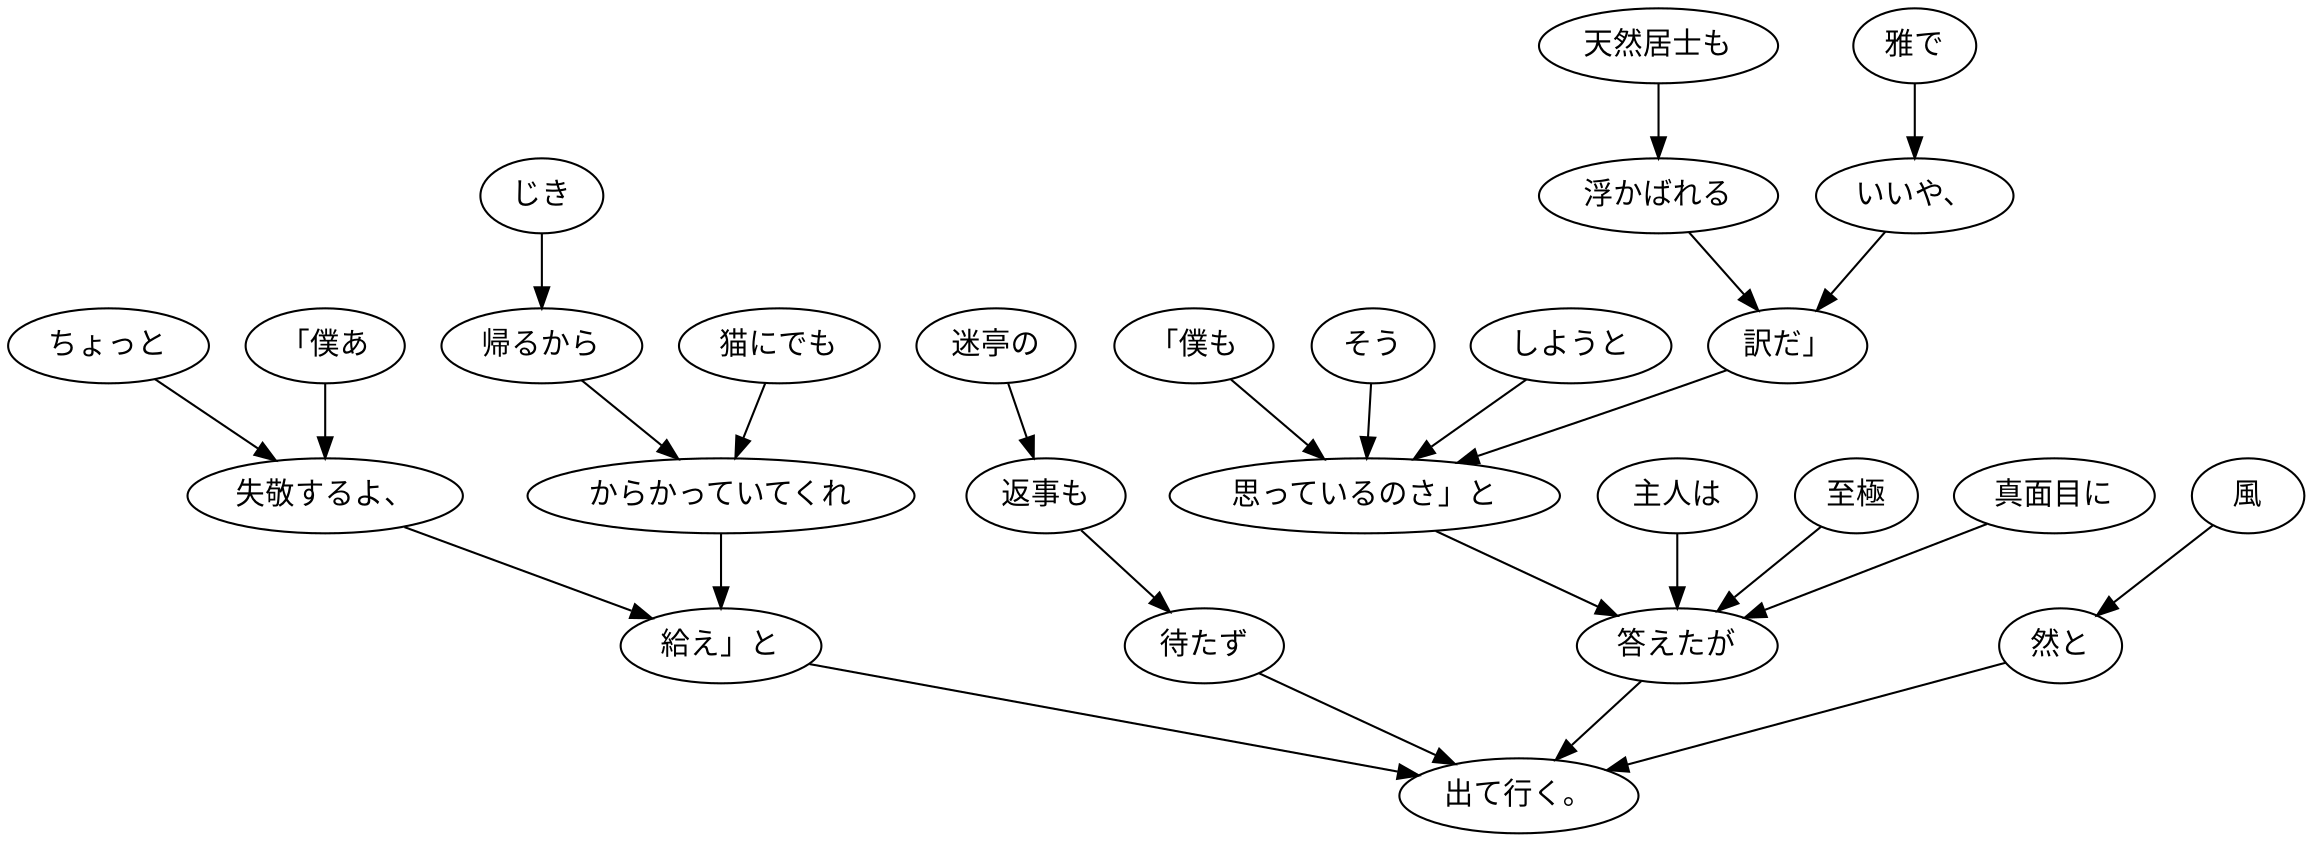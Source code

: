digraph graph1392 {
	node0 [label="雅で"];
	node1 [label="いいや、"];
	node2 [label="天然居士も"];
	node3 [label="浮かばれる"];
	node4 [label="訳だ」"];
	node5 [label="「僕も"];
	node6 [label="そう"];
	node7 [label="しようと"];
	node8 [label="思っているのさ」と"];
	node9 [label="主人は"];
	node10 [label="至極"];
	node11 [label="真面目に"];
	node12 [label="答えたが"];
	node13 [label="「僕あ"];
	node14 [label="ちょっと"];
	node15 [label="失敬するよ、"];
	node16 [label="じき"];
	node17 [label="帰るから"];
	node18 [label="猫にでも"];
	node19 [label="からかっていてくれ"];
	node20 [label="給え」と"];
	node21 [label="迷亭の"];
	node22 [label="返事も"];
	node23 [label="待たず"];
	node24 [label="風"];
	node25 [label="然と"];
	node26 [label="出て行く。"];
	node0 -> node1;
	node1 -> node4;
	node2 -> node3;
	node3 -> node4;
	node4 -> node8;
	node5 -> node8;
	node6 -> node8;
	node7 -> node8;
	node8 -> node12;
	node9 -> node12;
	node10 -> node12;
	node11 -> node12;
	node12 -> node26;
	node13 -> node15;
	node14 -> node15;
	node15 -> node20;
	node16 -> node17;
	node17 -> node19;
	node18 -> node19;
	node19 -> node20;
	node20 -> node26;
	node21 -> node22;
	node22 -> node23;
	node23 -> node26;
	node24 -> node25;
	node25 -> node26;
}
